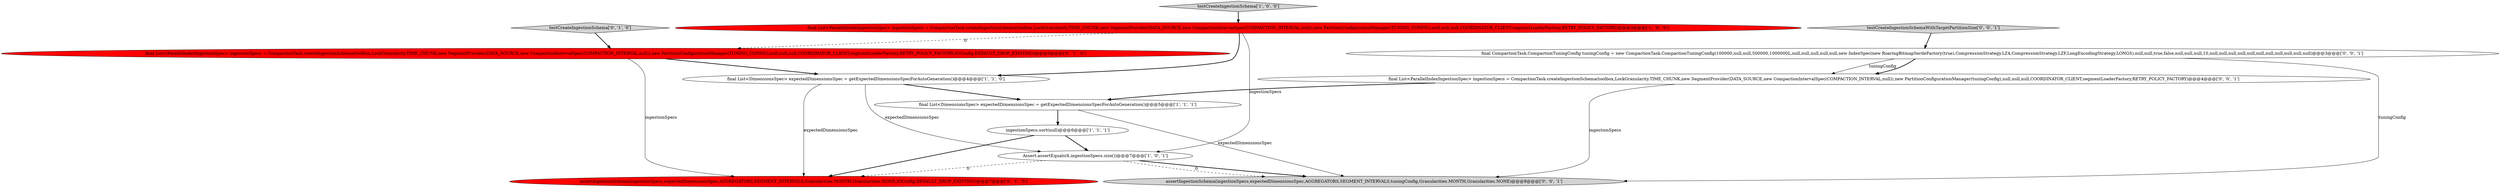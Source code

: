 digraph {
4 [style = filled, label = "testCreateIngestionSchema['1', '0', '0']", fillcolor = lightgray, shape = diamond image = "AAA0AAABBB1BBB"];
6 [style = filled, label = "testCreateIngestionSchema['0', '1', '0']", fillcolor = lightgray, shape = diamond image = "AAA0AAABBB2BBB"];
7 [style = filled, label = "final List<ParallelIndexIngestionSpec> ingestionSpecs = CompactionTask.createIngestionSchema(toolbox,LockGranularity.TIME_CHUNK,new SegmentProvider(DATA_SOURCE,new CompactionIntervalSpec(COMPACTION_INTERVAL,null)),new PartitionConfigurationManager(TUNING_CONFIG),null,null,null,COORDINATOR_CLIENT,segmentLoaderFactory,RETRY_POLICY_FACTORY,IOConfig.DEFAULT_DROP_EXISTING)@@@3@@@['0', '1', '0']", fillcolor = red, shape = ellipse image = "AAA1AAABBB2BBB"];
9 [style = filled, label = "assertIngestionSchema(ingestionSpecs,expectedDimensionsSpec,AGGREGATORS,SEGMENT_INTERVALS,tuningConfig,Granularities.MONTH,Granularities.NONE)@@@8@@@['0', '0', '1']", fillcolor = lightgray, shape = ellipse image = "AAA0AAABBB3BBB"];
8 [style = filled, label = "assertIngestionSchema(ingestionSpecs,expectedDimensionsSpec,AGGREGATORS,SEGMENT_INTERVALS,Granularities.MONTH,Granularities.NONE,IOConfig.DEFAULT_DROP_EXISTING)@@@7@@@['0', '1', '0']", fillcolor = red, shape = ellipse image = "AAA1AAABBB2BBB"];
10 [style = filled, label = "final List<ParallelIndexIngestionSpec> ingestionSpecs = CompactionTask.createIngestionSchema(toolbox,LockGranularity.TIME_CHUNK,new SegmentProvider(DATA_SOURCE,new CompactionIntervalSpec(COMPACTION_INTERVAL,null)),new PartitionConfigurationManager(tuningConfig),null,null,null,COORDINATOR_CLIENT,segmentLoaderFactory,RETRY_POLICY_FACTORY)@@@4@@@['0', '0', '1']", fillcolor = white, shape = ellipse image = "AAA0AAABBB3BBB"];
11 [style = filled, label = "testCreateIngestionSchemaWithTargetPartitionSize['0', '0', '1']", fillcolor = lightgray, shape = diamond image = "AAA0AAABBB3BBB"];
12 [style = filled, label = "final CompactionTask.CompactionTuningConfig tuningConfig = new CompactionTask.CompactionTuningConfig(100000,null,null,500000,1000000L,null,null,null,null,null,new IndexSpec(new RoaringBitmapSerdeFactory(true),CompressionStrategy.LZ4,CompressionStrategy.LZF,LongEncodingStrategy.LONGS),null,null,true,false,null,null,null,10,null,null,null,null,null,null,null,null,null,null,null)@@@3@@@['0', '0', '1']", fillcolor = white, shape = ellipse image = "AAA0AAABBB3BBB"];
5 [style = filled, label = "final List<DimensionsSpec> expectedDimensionsSpec = getExpectedDimensionsSpecForAutoGeneration()@@@5@@@['1', '1', '1']", fillcolor = white, shape = ellipse image = "AAA0AAABBB1BBB"];
0 [style = filled, label = "final List<ParallelIndexIngestionSpec> ingestionSpecs = CompactionTask.createIngestionSchema(toolbox,LockGranularity.TIME_CHUNK,new SegmentProvider(DATA_SOURCE,new CompactionIntervalSpec(COMPACTION_INTERVAL,null)),new PartitionConfigurationManager(TUNING_CONFIG),null,null,null,COORDINATOR_CLIENT,segmentLoaderFactory,RETRY_POLICY_FACTORY)@@@3@@@['1', '0', '0']", fillcolor = red, shape = ellipse image = "AAA1AAABBB1BBB"];
2 [style = filled, label = "final List<DimensionsSpec> expectedDimensionsSpec = getExpectedDimensionsSpecForAutoGeneration()@@@4@@@['1', '1', '0']", fillcolor = white, shape = ellipse image = "AAA0AAABBB1BBB"];
1 [style = filled, label = "ingestionSpecs.sort(null)@@@6@@@['1', '1', '1']", fillcolor = white, shape = ellipse image = "AAA0AAABBB1BBB"];
3 [style = filled, label = "Assert.assertEquals(6,ingestionSpecs.size())@@@7@@@['1', '0', '1']", fillcolor = white, shape = ellipse image = "AAA0AAABBB1BBB"];
7->8 [style = solid, label="ingestionSpecs"];
5->9 [style = solid, label="expectedDimensionsSpec"];
1->8 [style = bold, label=""];
0->2 [style = bold, label=""];
1->3 [style = bold, label=""];
2->8 [style = solid, label="expectedDimensionsSpec"];
11->12 [style = bold, label=""];
12->9 [style = solid, label="tuningConfig"];
12->10 [style = solid, label="tuningConfig"];
4->0 [style = bold, label=""];
3->9 [style = bold, label=""];
5->1 [style = bold, label=""];
12->10 [style = bold, label=""];
10->5 [style = bold, label=""];
3->9 [style = dashed, label="0"];
7->2 [style = bold, label=""];
3->8 [style = dashed, label="0"];
6->7 [style = bold, label=""];
2->3 [style = solid, label="expectedDimensionsSpec"];
0->7 [style = dashed, label="0"];
10->9 [style = solid, label="ingestionSpecs"];
0->3 [style = solid, label="ingestionSpecs"];
2->5 [style = bold, label=""];
}
